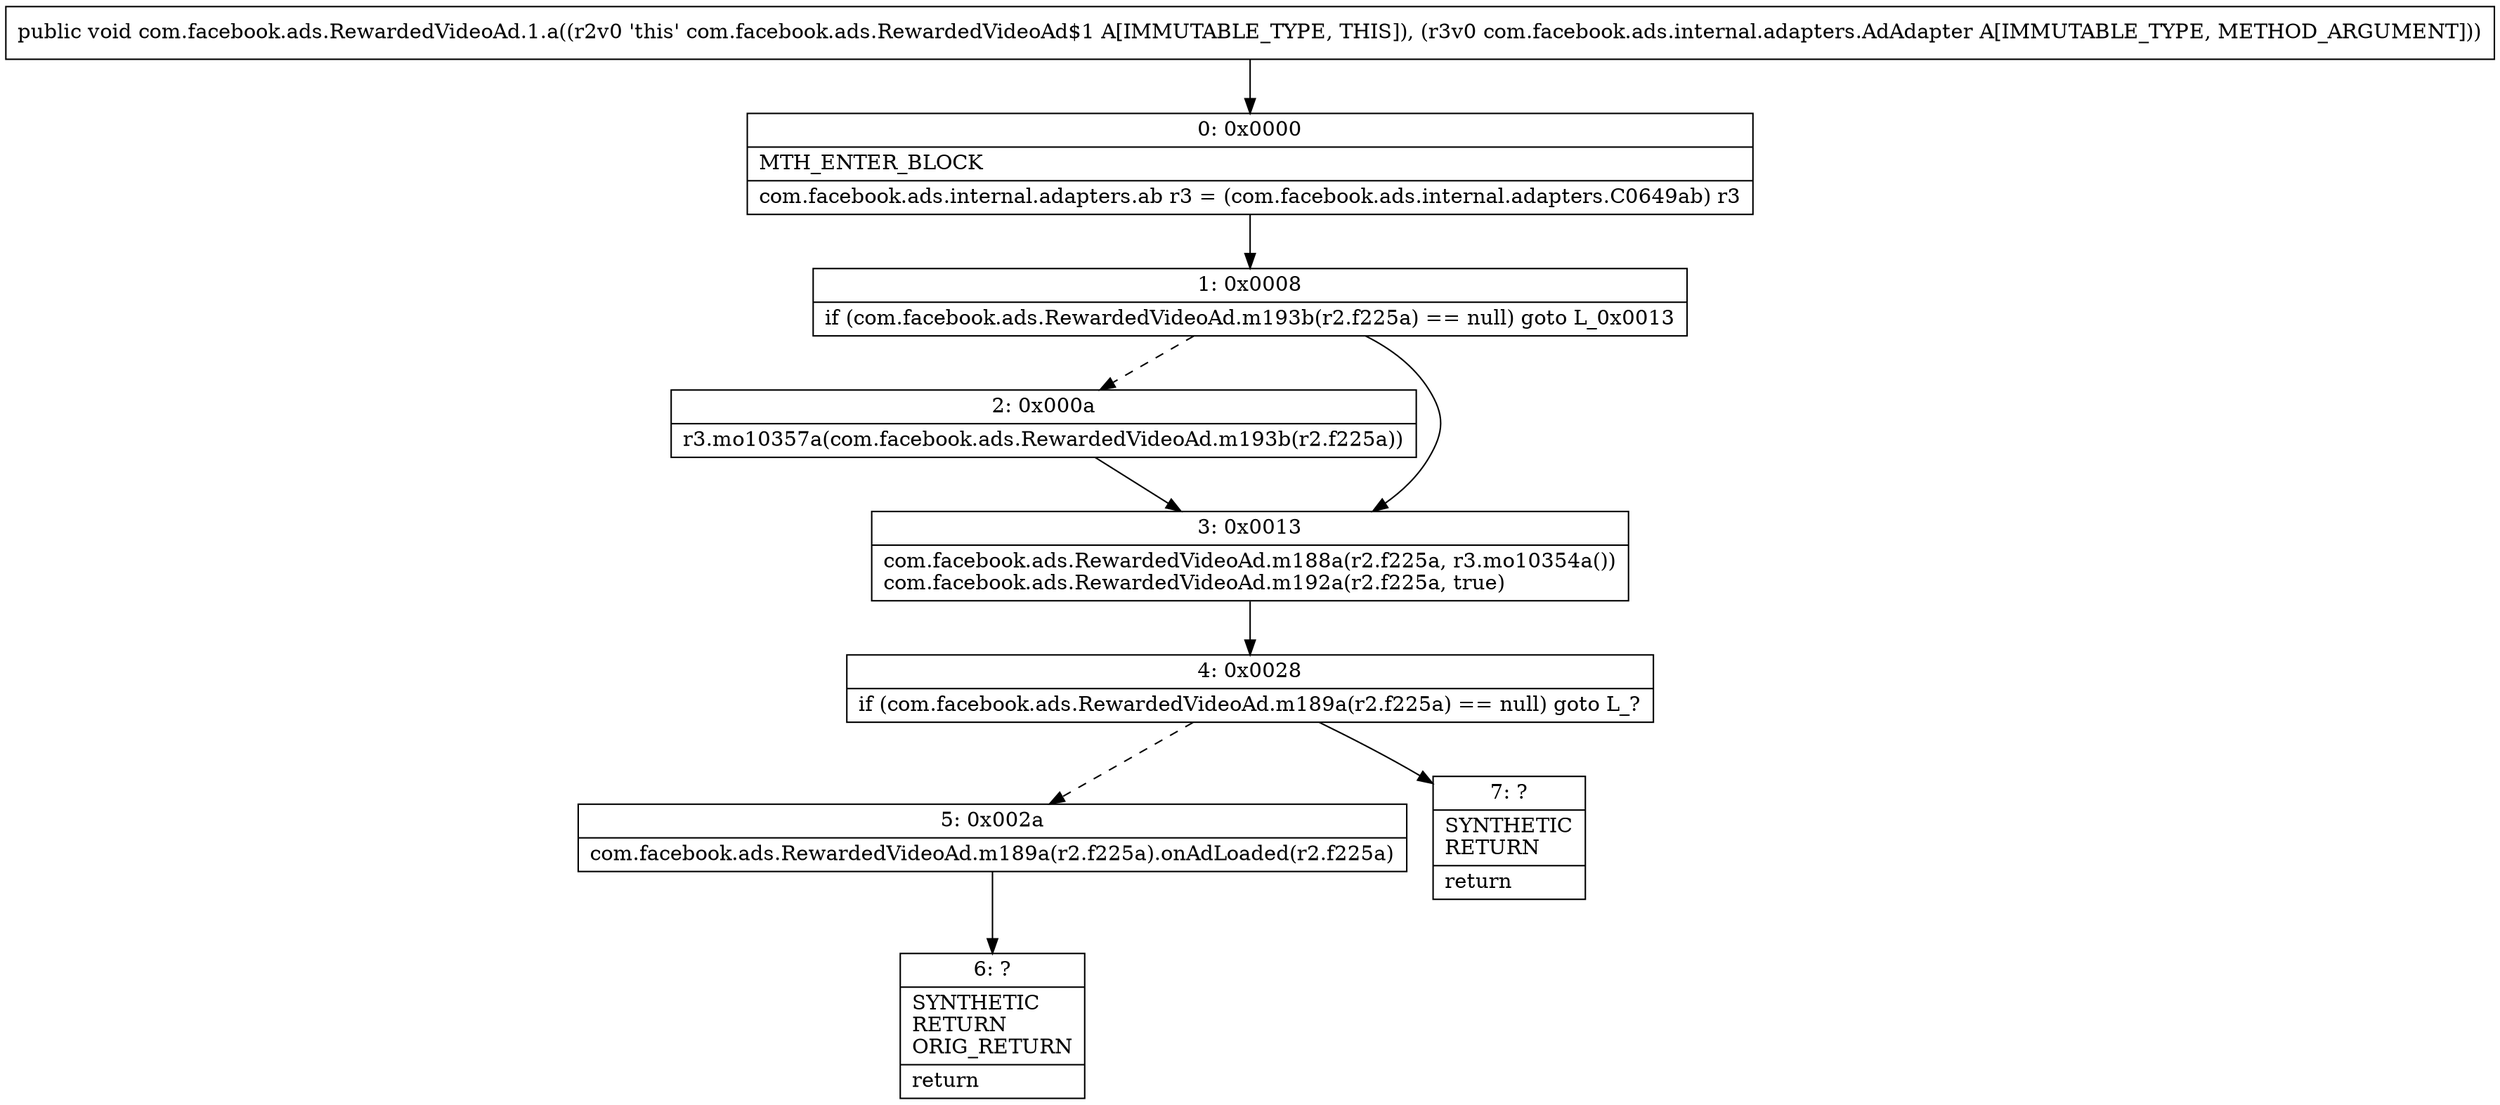 digraph "CFG forcom.facebook.ads.RewardedVideoAd.1.a(Lcom\/facebook\/ads\/internal\/adapters\/AdAdapter;)V" {
Node_0 [shape=record,label="{0\:\ 0x0000|MTH_ENTER_BLOCK\l|com.facebook.ads.internal.adapters.ab r3 = (com.facebook.ads.internal.adapters.C0649ab) r3\l}"];
Node_1 [shape=record,label="{1\:\ 0x0008|if (com.facebook.ads.RewardedVideoAd.m193b(r2.f225a) == null) goto L_0x0013\l}"];
Node_2 [shape=record,label="{2\:\ 0x000a|r3.mo10357a(com.facebook.ads.RewardedVideoAd.m193b(r2.f225a))\l}"];
Node_3 [shape=record,label="{3\:\ 0x0013|com.facebook.ads.RewardedVideoAd.m188a(r2.f225a, r3.mo10354a())\lcom.facebook.ads.RewardedVideoAd.m192a(r2.f225a, true)\l}"];
Node_4 [shape=record,label="{4\:\ 0x0028|if (com.facebook.ads.RewardedVideoAd.m189a(r2.f225a) == null) goto L_?\l}"];
Node_5 [shape=record,label="{5\:\ 0x002a|com.facebook.ads.RewardedVideoAd.m189a(r2.f225a).onAdLoaded(r2.f225a)\l}"];
Node_6 [shape=record,label="{6\:\ ?|SYNTHETIC\lRETURN\lORIG_RETURN\l|return\l}"];
Node_7 [shape=record,label="{7\:\ ?|SYNTHETIC\lRETURN\l|return\l}"];
MethodNode[shape=record,label="{public void com.facebook.ads.RewardedVideoAd.1.a((r2v0 'this' com.facebook.ads.RewardedVideoAd$1 A[IMMUTABLE_TYPE, THIS]), (r3v0 com.facebook.ads.internal.adapters.AdAdapter A[IMMUTABLE_TYPE, METHOD_ARGUMENT])) }"];
MethodNode -> Node_0;
Node_0 -> Node_1;
Node_1 -> Node_2[style=dashed];
Node_1 -> Node_3;
Node_2 -> Node_3;
Node_3 -> Node_4;
Node_4 -> Node_5[style=dashed];
Node_4 -> Node_7;
Node_5 -> Node_6;
}

